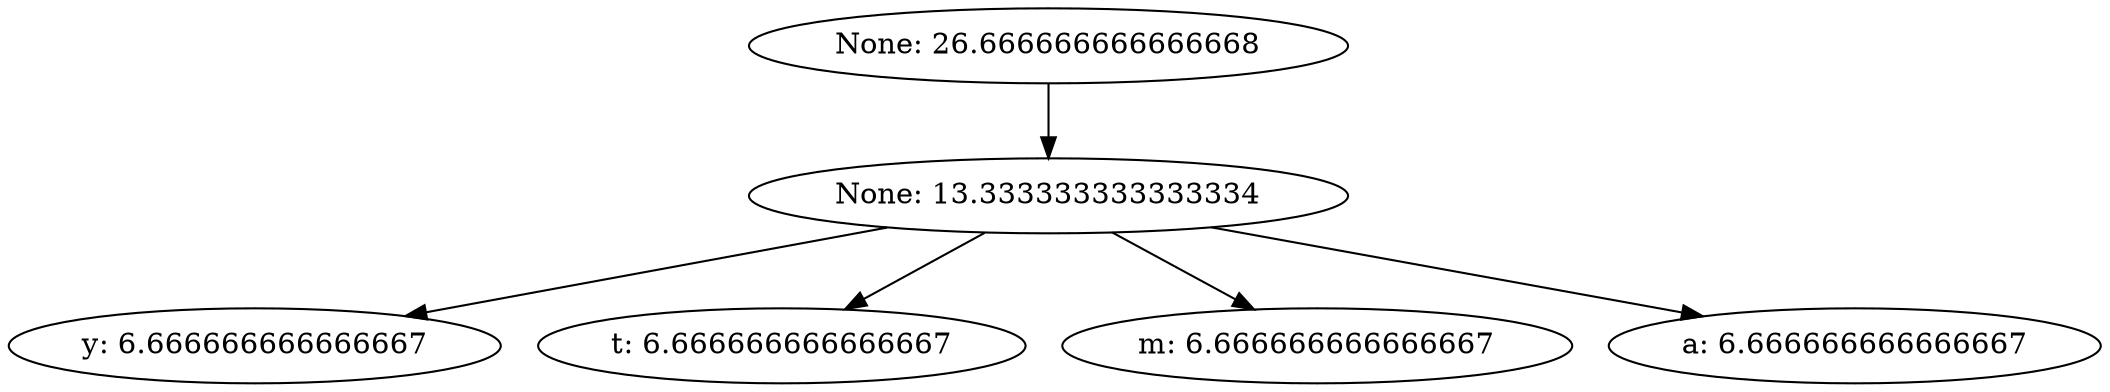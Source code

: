 strict digraph "" {
	"None: 26.666666666666668" -> "None: 13.333333333333334";
	"None: 13.333333333333334" -> "y: 6.666666666666667";
	"None: 13.333333333333334" -> "t: 6.666666666666667";
	"None: 13.333333333333334" -> "m: 6.666666666666667";
	"None: 13.333333333333334" -> "a: 6.666666666666667";
}
